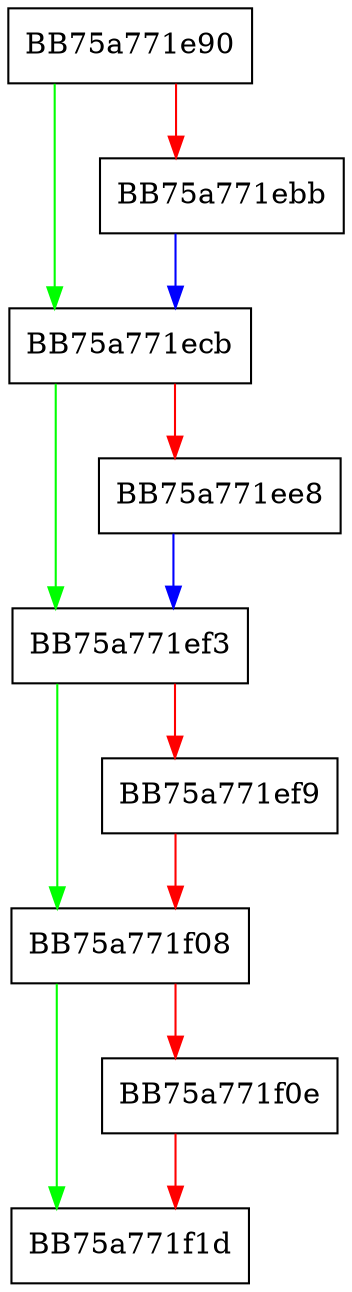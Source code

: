 digraph _invalid_parameter {
  node [shape="box"];
  graph [splines=ortho];
  BB75a771e90 -> BB75a771ecb [color="green"];
  BB75a771e90 -> BB75a771ebb [color="red"];
  BB75a771ebb -> BB75a771ecb [color="blue"];
  BB75a771ecb -> BB75a771ef3 [color="green"];
  BB75a771ecb -> BB75a771ee8 [color="red"];
  BB75a771ee8 -> BB75a771ef3 [color="blue"];
  BB75a771ef3 -> BB75a771f08 [color="green"];
  BB75a771ef3 -> BB75a771ef9 [color="red"];
  BB75a771ef9 -> BB75a771f08 [color="red"];
  BB75a771f08 -> BB75a771f1d [color="green"];
  BB75a771f08 -> BB75a771f0e [color="red"];
  BB75a771f0e -> BB75a771f1d [color="red"];
}